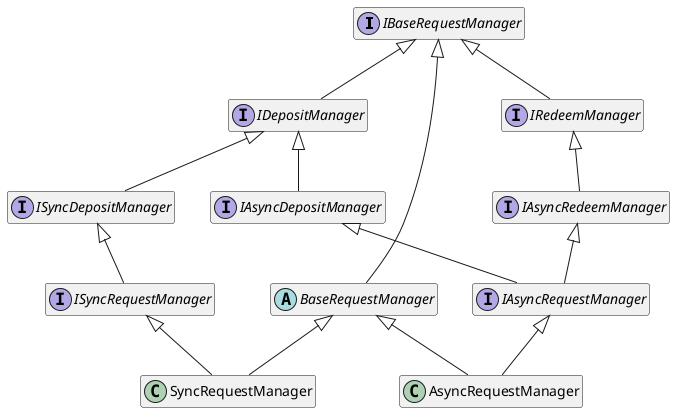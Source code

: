 @startuml
hide empty members

interface IBaseRequestManager

interface IDepositManager
interface IRedeemManager

interface IAsyncDepositManager
interface ISyncDepositManager
interface IAsyncRedeemManager

interface IAsyncRequestManager
interface ISyncRequestManager

IDepositManager -up-|> IBaseRequestManager
IRedeemManager -up-|> IBaseRequestManager

IAsyncDepositManager -up-|> IDepositManager
ISyncDepositManager -up-|> IDepositManager
IAsyncRedeemManager -up-|> IRedeemManager

IAsyncRequestManager -up-|> IAsyncDepositManager
IAsyncRequestManager -up-|> IAsyncRedeemManager

ISyncRequestManager -up-|> ISyncDepositManager

abstract BaseRequestManager
class AsyncRequestManager
class SyncRequestManager

AsyncRequestManager -up-|> BaseRequestManager
SyncRequestManager -up-|> BaseRequestManager

BaseRequestManager -up-|> IBaseRequestManager
AsyncRequestManager -up-|> IAsyncRequestManager
SyncRequestManager -up-|> ISyncRequestManager

@enduml
